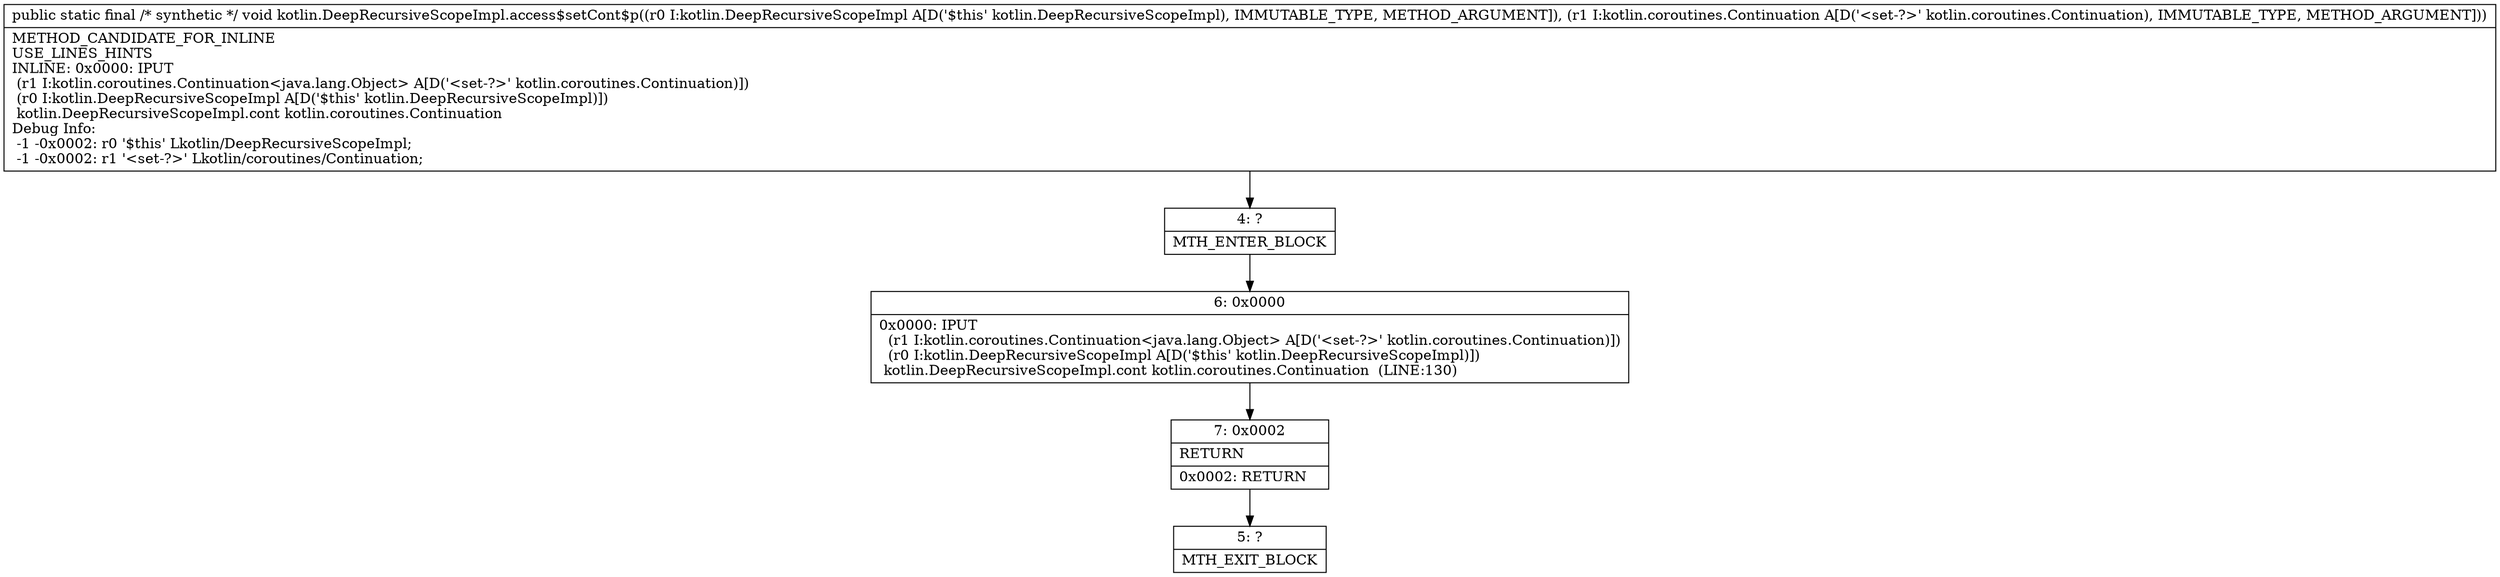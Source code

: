 digraph "CFG forkotlin.DeepRecursiveScopeImpl.access$setCont$p(Lkotlin\/DeepRecursiveScopeImpl;Lkotlin\/coroutines\/Continuation;)V" {
Node_4 [shape=record,label="{4\:\ ?|MTH_ENTER_BLOCK\l}"];
Node_6 [shape=record,label="{6\:\ 0x0000|0x0000: IPUT  \l  (r1 I:kotlin.coroutines.Continuation\<java.lang.Object\> A[D('\<set\-?\>' kotlin.coroutines.Continuation)])\l  (r0 I:kotlin.DeepRecursiveScopeImpl A[D('$this' kotlin.DeepRecursiveScopeImpl)])\l kotlin.DeepRecursiveScopeImpl.cont kotlin.coroutines.Continuation  (LINE:130)\l}"];
Node_7 [shape=record,label="{7\:\ 0x0002|RETURN\l|0x0002: RETURN   \l}"];
Node_5 [shape=record,label="{5\:\ ?|MTH_EXIT_BLOCK\l}"];
MethodNode[shape=record,label="{public static final \/* synthetic *\/ void kotlin.DeepRecursiveScopeImpl.access$setCont$p((r0 I:kotlin.DeepRecursiveScopeImpl A[D('$this' kotlin.DeepRecursiveScopeImpl), IMMUTABLE_TYPE, METHOD_ARGUMENT]), (r1 I:kotlin.coroutines.Continuation A[D('\<set\-?\>' kotlin.coroutines.Continuation), IMMUTABLE_TYPE, METHOD_ARGUMENT]))  | METHOD_CANDIDATE_FOR_INLINE\lUSE_LINES_HINTS\lINLINE: 0x0000: IPUT  \l  (r1 I:kotlin.coroutines.Continuation\<java.lang.Object\> A[D('\<set\-?\>' kotlin.coroutines.Continuation)])\l  (r0 I:kotlin.DeepRecursiveScopeImpl A[D('$this' kotlin.DeepRecursiveScopeImpl)])\l kotlin.DeepRecursiveScopeImpl.cont kotlin.coroutines.Continuation\lDebug Info:\l  \-1 \-0x0002: r0 '$this' Lkotlin\/DeepRecursiveScopeImpl;\l  \-1 \-0x0002: r1 '\<set\-?\>' Lkotlin\/coroutines\/Continuation;\l}"];
MethodNode -> Node_4;Node_4 -> Node_6;
Node_6 -> Node_7;
Node_7 -> Node_5;
}

